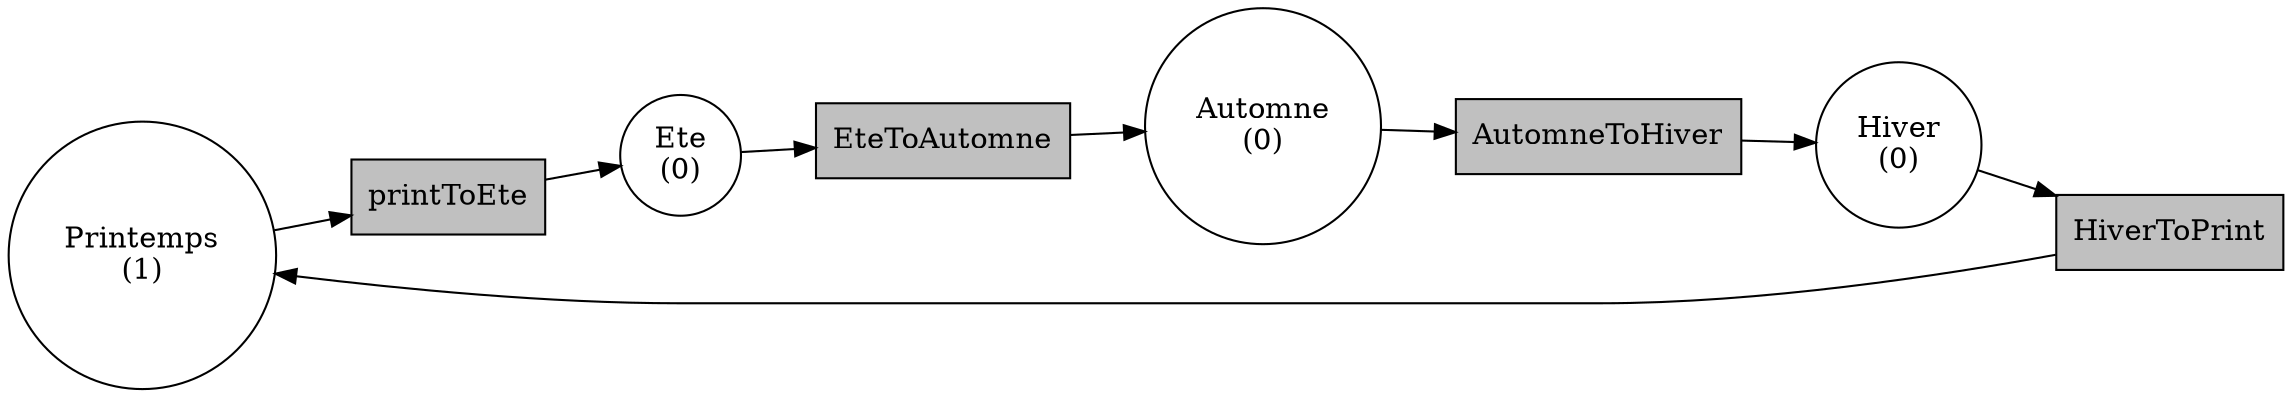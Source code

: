 digraph saisons {
   rankdir=LR;

   // Places
       Printemps [label="Printemps\n(1)", shape=circle];
       Ete [label="Ete\n(0)", shape=circle];
       Automne [label="Automne\n(0)", shape=circle];
       Hiver [label="Hiver\n(0)", shape=circle];

   // Transitions
       printToEte [
           label="printToEte",
           shape=box, style=filled, fillcolor=gray
       ];
       EteToAutomne [
           label="EteToAutomne",
           shape=box, style=filled, fillcolor=gray
       ];
       AutomneToHiver [
           label="AutomneToHiver",
           shape=box, style=filled, fillcolor=gray
       ];
       HiverToPrint [
           label="HiverToPrint",
           shape=box, style=filled, fillcolor=gray
       ];

   // Arcs
           Printemps -> printToEte;
           printToEte -> Ete;
           Ete -> EteToAutomne;
           EteToAutomne -> Automne;
           Automne -> AutomneToHiver;
           AutomneToHiver -> Hiver;
           Hiver -> HiverToPrint;
           HiverToPrint -> Printemps;
}
